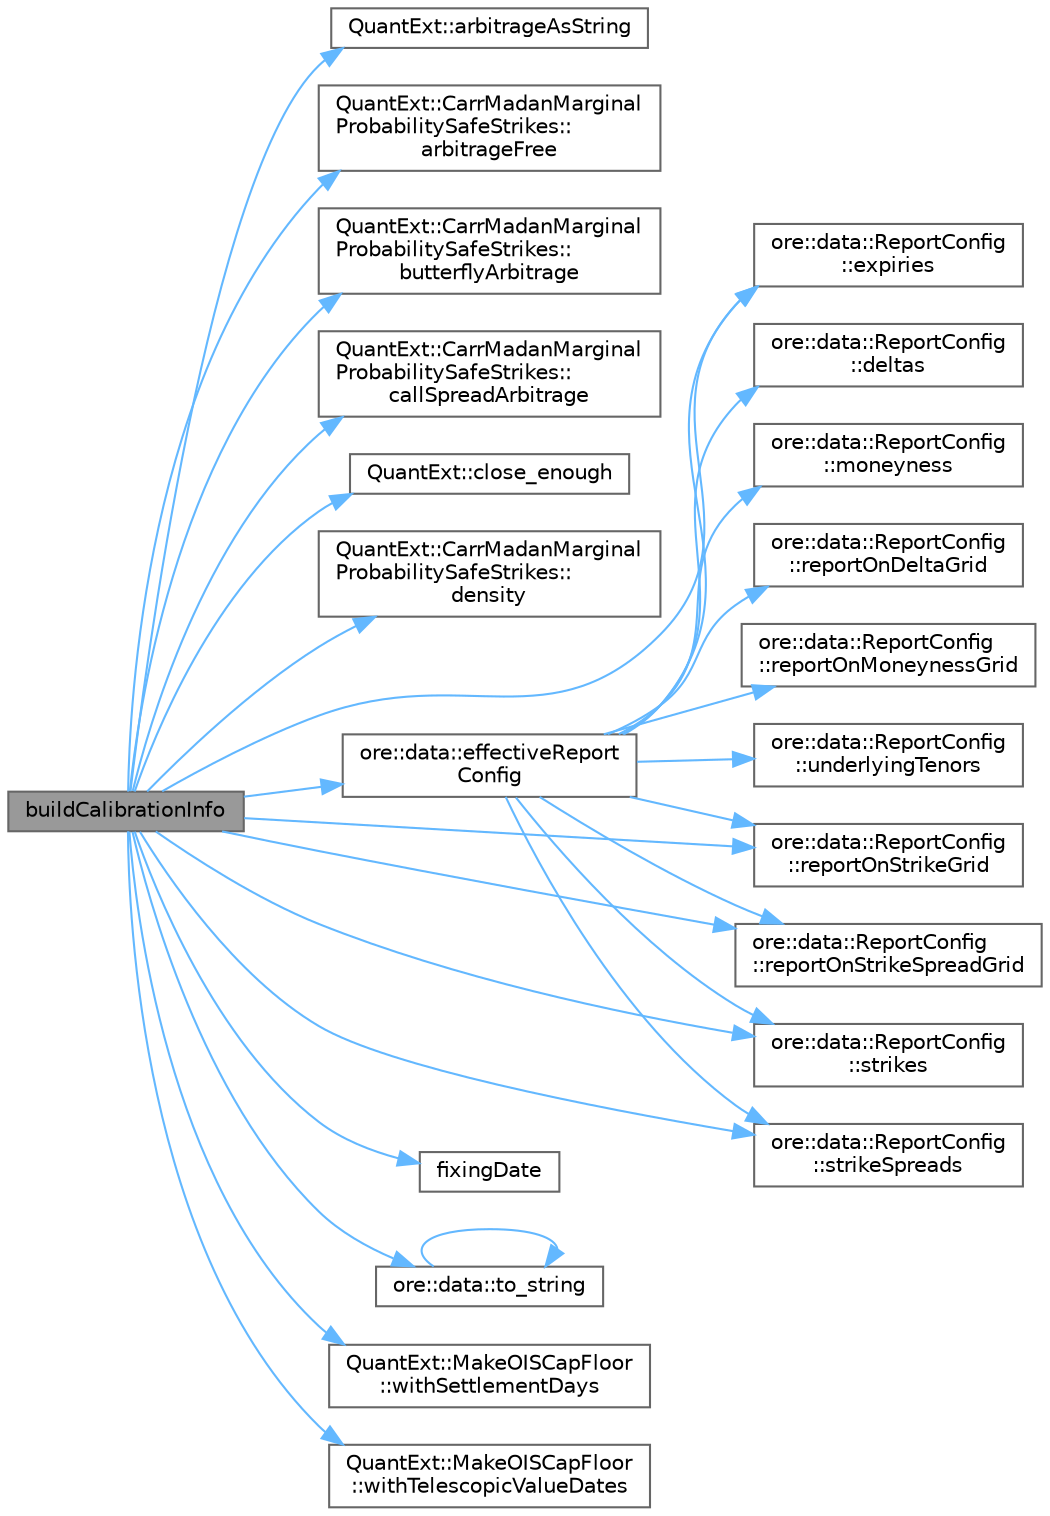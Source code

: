 digraph "buildCalibrationInfo"
{
 // INTERACTIVE_SVG=YES
 // LATEX_PDF_SIZE
  bgcolor="transparent";
  edge [fontname=Helvetica,fontsize=10,labelfontname=Helvetica,labelfontsize=10];
  node [fontname=Helvetica,fontsize=10,shape=box,height=0.2,width=0.4];
  rankdir="LR";
  Node1 [label="buildCalibrationInfo",height=0.2,width=0.4,color="gray40", fillcolor="grey60", style="filled", fontcolor="black",tooltip="Build calibration info."];
  Node1 -> Node2 [color="steelblue1",style="solid"];
  Node2 [label="QuantExt::arbitrageAsString",height=0.2,width=0.4,color="grey40", fillcolor="white", style="filled",URL="C:/dev/ORE/documentation/QuantExt/doc/quantext.tag$namespace_quant_ext.html#ab389c65095cf5cf8101a6244a48a4102",tooltip=" "];
  Node1 -> Node3 [color="steelblue1",style="solid"];
  Node3 [label="QuantExt::CarrMadanMarginal\lProbabilitySafeStrikes::\larbitrageFree",height=0.2,width=0.4,color="grey40", fillcolor="white", style="filled",URL="C:/dev/ORE/documentation/QuantExt/doc/quantext.tag$class_quant_ext_1_1_carr_madan_marginal_probability_safe_strikes.html#a2c9e9c3980a73aa98162a2149d7b0604",tooltip=" "];
  Node1 -> Node4 [color="steelblue1",style="solid"];
  Node4 [label="QuantExt::CarrMadanMarginal\lProbabilitySafeStrikes::\lbutterflyArbitrage",height=0.2,width=0.4,color="grey40", fillcolor="white", style="filled",URL="C:/dev/ORE/documentation/QuantExt/doc/quantext.tag$class_quant_ext_1_1_carr_madan_marginal_probability_safe_strikes.html#a050154669e2d6571151716c8e7c0cb34",tooltip=" "];
  Node1 -> Node5 [color="steelblue1",style="solid"];
  Node5 [label="QuantExt::CarrMadanMarginal\lProbabilitySafeStrikes::\lcallSpreadArbitrage",height=0.2,width=0.4,color="grey40", fillcolor="white", style="filled",URL="C:/dev/ORE/documentation/QuantExt/doc/quantext.tag$class_quant_ext_1_1_carr_madan_marginal_probability_safe_strikes.html#a8e9a460f12d8d5c9001a36bf087a6a8a",tooltip=" "];
  Node1 -> Node6 [color="steelblue1",style="solid"];
  Node6 [label="QuantExt::close_enough",height=0.2,width=0.4,color="grey40", fillcolor="white", style="filled",URL="C:/dev/ORE/documentation/QuantExt/doc/quantext.tag$namespace_quant_ext.html#a1cab4fb6a720eff245acb9f3a7a9e7c5",tooltip=" "];
  Node1 -> Node7 [color="steelblue1",style="solid"];
  Node7 [label="QuantExt::CarrMadanMarginal\lProbabilitySafeStrikes::\ldensity",height=0.2,width=0.4,color="grey40", fillcolor="white", style="filled",URL="C:/dev/ORE/documentation/QuantExt/doc/quantext.tag$class_quant_ext_1_1_carr_madan_marginal_probability_safe_strikes.html#ac92c479ebb5da27bcb6cf6f806bd3860",tooltip=" "];
  Node1 -> Node8 [color="steelblue1",style="solid"];
  Node8 [label="ore::data::effectiveReport\lConfig",height=0.2,width=0.4,color="grey40", fillcolor="white", style="filled",URL="$namespaceore_1_1data.html#a5e51bfe798b6a12ac603d4578c144c6b",tooltip=" "];
  Node8 -> Node9 [color="steelblue1",style="solid"];
  Node9 [label="ore::data::ReportConfig\l::deltas",height=0.2,width=0.4,color="grey40", fillcolor="white", style="filled",URL="$classore_1_1data_1_1_report_config.html#a4e7f096baca32e79358e09ada698bdce",tooltip=" "];
  Node8 -> Node10 [color="steelblue1",style="solid"];
  Node10 [label="ore::data::ReportConfig\l::expiries",height=0.2,width=0.4,color="grey40", fillcolor="white", style="filled",URL="$classore_1_1data_1_1_report_config.html#a82578f32908fbaf6c03607239312437d",tooltip=" "];
  Node8 -> Node11 [color="steelblue1",style="solid"];
  Node11 [label="ore::data::ReportConfig\l::moneyness",height=0.2,width=0.4,color="grey40", fillcolor="white", style="filled",URL="$classore_1_1data_1_1_report_config.html#aee007654632574a63d04e7c6d0bc048f",tooltip=" "];
  Node8 -> Node12 [color="steelblue1",style="solid"];
  Node12 [label="ore::data::ReportConfig\l::reportOnDeltaGrid",height=0.2,width=0.4,color="grey40", fillcolor="white", style="filled",URL="$classore_1_1data_1_1_report_config.html#a13b426492274e696ee57b64ee0905f8b",tooltip=" "];
  Node8 -> Node13 [color="steelblue1",style="solid"];
  Node13 [label="ore::data::ReportConfig\l::reportOnMoneynessGrid",height=0.2,width=0.4,color="grey40", fillcolor="white", style="filled",URL="$classore_1_1data_1_1_report_config.html#a56ab5896ba11edc3f435cefc0c45085a",tooltip=" "];
  Node8 -> Node14 [color="steelblue1",style="solid"];
  Node14 [label="ore::data::ReportConfig\l::reportOnStrikeGrid",height=0.2,width=0.4,color="grey40", fillcolor="white", style="filled",URL="$classore_1_1data_1_1_report_config.html#a74e55eb606801e93e03464e36edc3954",tooltip=" "];
  Node8 -> Node15 [color="steelblue1",style="solid"];
  Node15 [label="ore::data::ReportConfig\l::reportOnStrikeSpreadGrid",height=0.2,width=0.4,color="grey40", fillcolor="white", style="filled",URL="$classore_1_1data_1_1_report_config.html#a5552ccfe35e93f625d97ce7912182770",tooltip=" "];
  Node8 -> Node16 [color="steelblue1",style="solid"];
  Node16 [label="ore::data::ReportConfig\l::strikes",height=0.2,width=0.4,color="grey40", fillcolor="white", style="filled",URL="$classore_1_1data_1_1_report_config.html#a3e27de23896c5cad96fe8b54be7efbfc",tooltip=" "];
  Node8 -> Node17 [color="steelblue1",style="solid"];
  Node17 [label="ore::data::ReportConfig\l::strikeSpreads",height=0.2,width=0.4,color="grey40", fillcolor="white", style="filled",URL="$classore_1_1data_1_1_report_config.html#af8d226e2763da6112782a272b6bf454b",tooltip=" "];
  Node8 -> Node18 [color="steelblue1",style="solid"];
  Node18 [label="ore::data::ReportConfig\l::underlyingTenors",height=0.2,width=0.4,color="grey40", fillcolor="white", style="filled",URL="$classore_1_1data_1_1_report_config.html#a17329bf807a1070ecbc7e03e3cc94df3",tooltip=" "];
  Node1 -> Node10 [color="steelblue1",style="solid"];
  Node1 -> Node19 [color="steelblue1",style="solid"];
  Node19 [label="fixingDate",height=0.2,width=0.4,color="grey40", fillcolor="white", style="filled",URL="C:/dev/ORE/documentation/QuantExt/doc/quantext.tag$namespace_quant_ext_1_1_zero_inflation.html#a57de786c1c8988b6da9d354282b4b370",tooltip=" "];
  Node1 -> Node14 [color="steelblue1",style="solid"];
  Node1 -> Node15 [color="steelblue1",style="solid"];
  Node1 -> Node16 [color="steelblue1",style="solid"];
  Node1 -> Node17 [color="steelblue1",style="solid"];
  Node1 -> Node20 [color="steelblue1",style="solid"];
  Node20 [label="ore::data::to_string",height=0.2,width=0.4,color="grey40", fillcolor="white", style="filled",URL="$namespaceore_1_1data.html#a86651dfeb5c18ee891f7a4734d8cf455",tooltip=" "];
  Node20 -> Node20 [color="steelblue1",style="solid"];
  Node1 -> Node21 [color="steelblue1",style="solid"];
  Node21 [label="QuantExt::MakeOISCapFloor\l::withSettlementDays",height=0.2,width=0.4,color="grey40", fillcolor="white", style="filled",URL="C:/dev/ORE/documentation/QuantExt/doc/quantext.tag$class_quant_ext_1_1_make_o_i_s_cap_floor.html#a5c92a8fb4d7a5de84d60cb01ca39a864",tooltip=" "];
  Node1 -> Node22 [color="steelblue1",style="solid"];
  Node22 [label="QuantExt::MakeOISCapFloor\l::withTelescopicValueDates",height=0.2,width=0.4,color="grey40", fillcolor="white", style="filled",URL="C:/dev/ORE/documentation/QuantExt/doc/quantext.tag$class_quant_ext_1_1_make_o_i_s_cap_floor.html#a6842ee3fbbf88963ed4d02e7ddb70c22",tooltip=" "];
}
